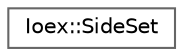 digraph "Graphical Class Hierarchy"
{
 // INTERACTIVE_SVG=YES
 // LATEX_PDF_SIZE
  bgcolor="transparent";
  edge [fontname=Helvetica,fontsize=10,labelfontname=Helvetica,labelfontsize=10];
  node [fontname=Helvetica,fontsize=10,shape=box,height=0.2,width=0.4];
  rankdir="LR";
  Node0 [id="Node000000",label="Ioex::SideSet",height=0.2,width=0.4,color="grey40", fillcolor="white", style="filled",URL="$structIoex_1_1SideSet.html",tooltip=" "];
}
